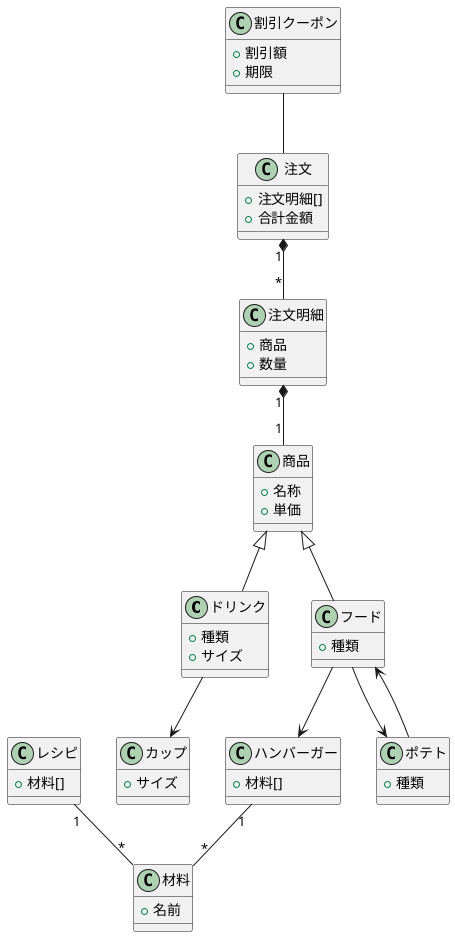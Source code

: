 @startuml 演習7-4-1

class ドリンク {
    +種類
    +サイズ
}

class フード {
    +種類
}

class 商品 {
    +名称
    +単価
}

class 注文明細 {
    +商品
    +数量
}

class 注文 {
    +注文明細[]
    +合計金額
}

class カップ {
    +サイズ
}

class 材料 {
    +名前
}

class ハンバーガー {
    +材料[]
}

class 割引クーポン {
    +割引額
    +期限
}

class レシピ {
    +材料[]
}

class ポテト {
    +種類
}

ドリンク --> カップ
フード --> ハンバーガー
フード --> ポテト
商品 <|-- ドリンク
商品 <|-- フード
注文明細 "1" *-- "1" 商品
注文 "1" *-- "*" 注文明細
ハンバーガー "1" -- "*" 材料
割引クーポン -- 注文
レシピ "1" -- "*" 材料
ポテト --> フード

@enduml
